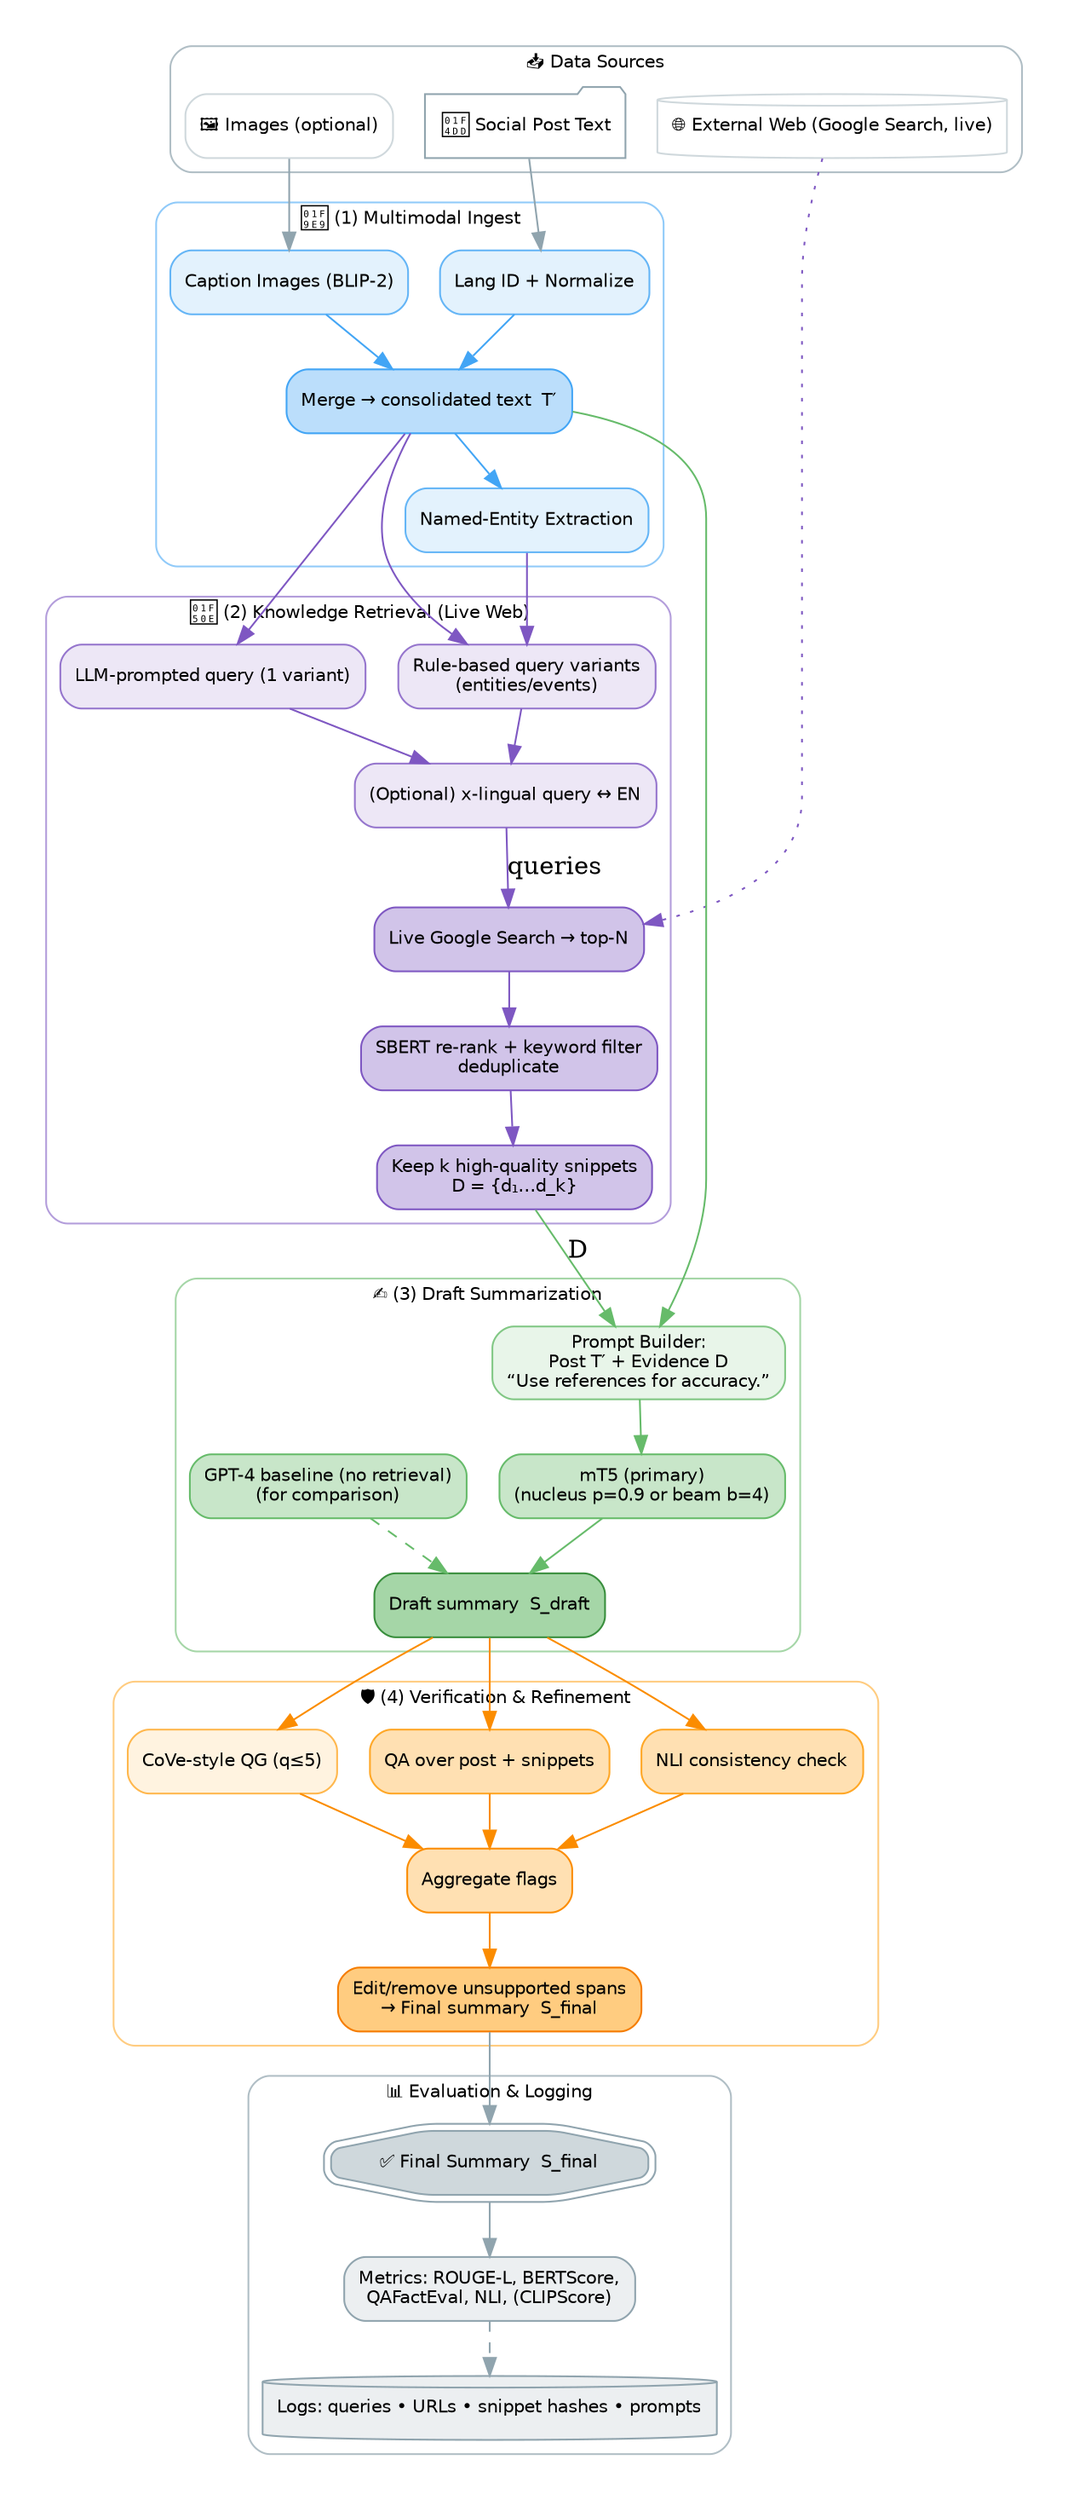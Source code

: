 digraph GMMS_4Stage_Vertical_NoLegend {
  graph [fontname="Helvetica", dpi=110, pad="0.25", nodesep="0.25", ranksep="0.40"];
  rankdir=TB;
  fontsize=10;
  node  [shape=rect, fontsize=10, fontname="Helvetica", style="filled,rounded"];

  /* =============== Data Sources =============== */
  subgraph cluster_sources {
    label="📥 Data Sources";
    style=rounded; color="#B0BEC5"; fillcolor="#F5F5F5";
    SRC_TXT [label="📝 Social Post Text",   fillcolor="#FFFFFF", color="#90A4AE", shape=folder];
    SRC_IMG [label="🖼️ Images (optional)", fillcolor="#FFFFFF", color="#CFD8DC"];
    WEB     [label="🌐 External Web (Google Search, live)", shape=cylinder, fillcolor="#FFFFFF", color="#CFD8DC"];
  }

  /* =============== (1) Multimodal Ingest =============== */
  subgraph cluster_ingest {
    label="🧩 (1) Multimodal Ingest";
    style=rounded; color="#90CAF9"; fillcolor="#E3F2FD";
    I_LANG [label="Lang ID + Normalize",          fillcolor="#E3F2FD", color="#64B5F6"];
    I_CAPT [label="Caption Images (BLIP-2)",      fillcolor="#E3F2FD", color="#64B5F6"];
    I_MERGE[label="Merge → consolidated text  T′", fillcolor="#BBDEFB", color="#42A5F5"];
    I_ENTS [label="Named-Entity Extraction",      fillcolor="#E3F2FD", color="#64B5F6"];
  }

  /* =============== (2) Knowledge Retrieval (Live) =============== */
  subgraph cluster_retrieval {
    label="🔎 (2) Knowledge Retrieval (Live Web)";
    style=rounded; color="#B39DDB"; fillcolor="#EDE7F6";
    R_QRULE [label="Rule-based query variants\n(entities/events)", fillcolor="#EDE7F6", color="#9575CD"];
    R_QLLM  [label="LLM-prompted query (1 variant)", fillcolor="#EDE7F6", color="#9575CD"];
    R_XL    [label="(Optional) x-lingual query ↔ EN", fillcolor="#EDE7F6", color="#9575CD"];
    R_GG    [label="Live Google Search → top-N",      fillcolor="#D1C4E9", color="#7E57C2"];
    R_RR    [label="SBERT re-rank + keyword filter\ndeduplicate",        fillcolor="#D1C4E9", color="#7E57C2"];
    R_KEEP  [label="Keep k high-quality snippets\nD = {d₁…d_k}",        fillcolor="#D1C4E9", color="#7E57C2"];
  }

  /* =============== (3) Draft Summarization =============== */
  subgraph cluster_gen {
    label="✍️ (3) Draft Summarization";
    style=rounded; color="#A5D6A7"; fillcolor="#E8F5E9";
    G_PROMPT [label="Prompt Builder:\nPost T′ + Evidence D\n“Use references for accuracy.”", fillcolor="#E8F5E9", color="#81C784"];
    G_MT5   [label="mT5 (primary)\n(nucleus p=0.9 or beam b=4)",         fillcolor="#C8E6C9", color="#66BB6A"];
    G_GPT4  [label="GPT-4 baseline (no retrieval)\n(for comparison)",     fillcolor="#C8E6C9", color="#66BB6A"];
    G_SD    [label="Draft summary  S_draft",                              fillcolor="#A5D6A7", color="#388E3C"];
  }

  /* =============== (4) Verification & Refinement =============== */
  subgraph cluster_verify {
    label="🛡️ (4) Verification & Refinement";
    style=rounded; color="#FFCC80"; fillcolor="#FFF3E0";
    V_QG   [label="CoVe-style QG (q≤5)",          fillcolor="#FFF3E0", color="#FFB74D"];
    V_QA   [label="QA over post + snippets",       fillcolor="#FFE0B2", color="#FFA726"];
    V_NLI  [label="NLI consistency check",         fillcolor="#FFE0B2", color="#FFA726"];
    V_AGR  [label="Aggregate flags",               fillcolor="#FFE0B2", color="#FB8C00"];
    V_EDIT [label="Edit/remove unsupported spans\n→ Final summary  S_final", fillcolor="#FFCC80", color="#F57C00"];
  }

  /* =============== Evaluation & Logging =============== */
  subgraph cluster_eval {
    label="📊 Evaluation & Logging";
    style=rounded; color="#B0BEC5"; fillcolor="#ECEFF1";
    E_OUT [label="✅ Final Summary  S_final", shape=doubleoctagon, fillcolor="#CFD8DC", color="#90A4AE"];
    E_MET [label="Metrics: ROUGE-L, BERTScore,\nQAFactEval, NLI, (CLIPScore)", fillcolor="#ECEFF1", color="#90A4AE"];
    E_LOG [label="Logs: queries • URLs • snippet hashes • prompts", shape=cylinder, fillcolor="#ECEFF1", color="#90A4AE"];
  }

  /* =============== Minimal Vertical Flow =============== */
  SRC_TXT -> I_LANG  [color="#90A4AE"];
  SRC_IMG -> I_CAPT  [color="#90A4AE"];

  I_LANG  -> I_MERGE [color="#42A5F5"];
  I_CAPT  -> I_MERGE [color="#42A5F5"];
  I_MERGE -> I_ENTS  [color="#42A5F5"];

  I_MERGE -> R_QRULE [color="#7E57C2"];
  I_ENTS  -> R_QRULE [color="#7E57C2"];
  I_MERGE -> R_QLLM  [color="#7E57C2"];
  R_QRULE -> R_XL    [color="#7E57C2"];
  R_QLLM  -> R_XL    [color="#7E57C2"];
  R_XL    -> R_GG    [color="#7E57C2", label="queries"];
  WEB     -> R_GG    [color="#7E57C2", style="dotted"];
  R_GG    -> R_RR    [color="#7E57C2"];
  R_RR    -> R_KEEP  [color="#7E57C2"];

  I_MERGE -> G_PROMPT [color="#66BB6A"];
  R_KEEP  -> G_PROMPT [color="#66BB6A", label="D"];
  G_PROMPT -> G_MT5   [color="#66BB6A"];
  G_MT5   -> G_SD     [color="#66BB6A"];
  G_GPT4  -> G_SD     [color="#66BB6A", style="dashed"];

  G_SD   -> V_QG   [color="#FB8C00"];
  G_SD   -> V_NLI  [color="#FB8C00"];
  G_SD   -> V_QA   [color="#FB8C00"];
  V_QG   -> V_AGR  [color="#FB8C00"];
  V_QA   -> V_AGR  [color="#FB8C00"];
  V_NLI  -> V_AGR  [color="#FB8C00"];
  V_AGR  -> V_EDIT [color="#FB8C00"];

  V_EDIT -> E_OUT  [color="#90A4AE"];
  E_OUT  -> E_MET  [color="#90A4AE"];
  E_MET  -> E_LOG  [color="#90A4AE", style="dashed"];
}
